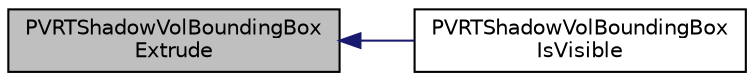 digraph "PVRTShadowVolBoundingBoxExtrude"
{
  edge [fontname="Helvetica",fontsize="10",labelfontname="Helvetica",labelfontsize="10"];
  node [fontname="Helvetica",fontsize="10",shape=record];
  rankdir="LR";
  Node1 [label="PVRTShadowVolBoundingBox\lExtrude",height=0.2,width=0.4,color="black", fillcolor="grey75", style="filled", fontcolor="black"];
  Node1 -> Node2 [dir="back",color="midnightblue",fontsize="10",style="solid",fontname="Helvetica"];
  Node2 [label="PVRTShadowVolBoundingBox\lIsVisible",height=0.2,width=0.4,color="black", fillcolor="white", style="filled",URL="$_p_v_r_t_shadow_vol_8h.html#a5665bdf0576b08a60a8c24a157e4f961"];
}
